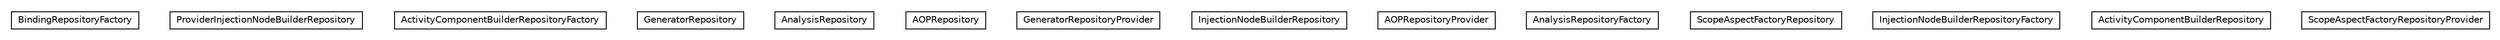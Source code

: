 #!/usr/local/bin/dot
#
# Class diagram 
# Generated by UMLGraph version 5.1 (http://www.umlgraph.org/)
#

digraph G {
	edge [fontname="Helvetica",fontsize=10,labelfontname="Helvetica",labelfontsize=10];
	node [fontname="Helvetica",fontsize=10,shape=plaintext];
	nodesep=0.25;
	ranksep=0.5;
	// org.androidtransfuse.analysis.repository.BindingRepositoryFactory
	c1585 [label=<<table title="org.androidtransfuse.analysis.repository.BindingRepositoryFactory" border="0" cellborder="1" cellspacing="0" cellpadding="2" port="p" href="./BindingRepositoryFactory.html">
		<tr><td><table border="0" cellspacing="0" cellpadding="1">
<tr><td align="center" balign="center"> BindingRepositoryFactory </td></tr>
		</table></td></tr>
		</table>>, fontname="Helvetica", fontcolor="black", fontsize=10.0];
	// org.androidtransfuse.analysis.repository.ProviderInjectionNodeBuilderRepository
	c1586 [label=<<table title="org.androidtransfuse.analysis.repository.ProviderInjectionNodeBuilderRepository" border="0" cellborder="1" cellspacing="0" cellpadding="2" port="p" href="./ProviderInjectionNodeBuilderRepository.html">
		<tr><td><table border="0" cellspacing="0" cellpadding="1">
<tr><td align="center" balign="center"> ProviderInjectionNodeBuilderRepository </td></tr>
		</table></td></tr>
		</table>>, fontname="Helvetica", fontcolor="black", fontsize=10.0];
	// org.androidtransfuse.analysis.repository.ActivityComponentBuilderRepositoryFactory
	c1587 [label=<<table title="org.androidtransfuse.analysis.repository.ActivityComponentBuilderRepositoryFactory" border="0" cellborder="1" cellspacing="0" cellpadding="2" port="p" href="./ActivityComponentBuilderRepositoryFactory.html">
		<tr><td><table border="0" cellspacing="0" cellpadding="1">
<tr><td align="center" balign="center"> ActivityComponentBuilderRepositoryFactory </td></tr>
		</table></td></tr>
		</table>>, fontname="Helvetica", fontcolor="black", fontsize=10.0];
	// org.androidtransfuse.analysis.repository.GeneratorRepository
	c1588 [label=<<table title="org.androidtransfuse.analysis.repository.GeneratorRepository" border="0" cellborder="1" cellspacing="0" cellpadding="2" port="p" href="./GeneratorRepository.html">
		<tr><td><table border="0" cellspacing="0" cellpadding="1">
<tr><td align="center" balign="center"> GeneratorRepository </td></tr>
		</table></td></tr>
		</table>>, fontname="Helvetica", fontcolor="black", fontsize=10.0];
	// org.androidtransfuse.analysis.repository.AnalysisRepository
	c1589 [label=<<table title="org.androidtransfuse.analysis.repository.AnalysisRepository" border="0" cellborder="1" cellspacing="0" cellpadding="2" port="p" href="./AnalysisRepository.html">
		<tr><td><table border="0" cellspacing="0" cellpadding="1">
<tr><td align="center" balign="center"> AnalysisRepository </td></tr>
		</table></td></tr>
		</table>>, fontname="Helvetica", fontcolor="black", fontsize=10.0];
	// org.androidtransfuse.analysis.repository.AOPRepository
	c1590 [label=<<table title="org.androidtransfuse.analysis.repository.AOPRepository" border="0" cellborder="1" cellspacing="0" cellpadding="2" port="p" href="./AOPRepository.html">
		<tr><td><table border="0" cellspacing="0" cellpadding="1">
<tr><td align="center" balign="center"> AOPRepository </td></tr>
		</table></td></tr>
		</table>>, fontname="Helvetica", fontcolor="black", fontsize=10.0];
	// org.androidtransfuse.analysis.repository.GeneratorRepositoryProvider
	c1591 [label=<<table title="org.androidtransfuse.analysis.repository.GeneratorRepositoryProvider" border="0" cellborder="1" cellspacing="0" cellpadding="2" port="p" href="./GeneratorRepositoryProvider.html">
		<tr><td><table border="0" cellspacing="0" cellpadding="1">
<tr><td align="center" balign="center"> GeneratorRepositoryProvider </td></tr>
		</table></td></tr>
		</table>>, fontname="Helvetica", fontcolor="black", fontsize=10.0];
	// org.androidtransfuse.analysis.repository.InjectionNodeBuilderRepository
	c1592 [label=<<table title="org.androidtransfuse.analysis.repository.InjectionNodeBuilderRepository" border="0" cellborder="1" cellspacing="0" cellpadding="2" port="p" href="./InjectionNodeBuilderRepository.html">
		<tr><td><table border="0" cellspacing="0" cellpadding="1">
<tr><td align="center" balign="center"> InjectionNodeBuilderRepository </td></tr>
		</table></td></tr>
		</table>>, fontname="Helvetica", fontcolor="black", fontsize=10.0];
	// org.androidtransfuse.analysis.repository.AOPRepositoryProvider
	c1593 [label=<<table title="org.androidtransfuse.analysis.repository.AOPRepositoryProvider" border="0" cellborder="1" cellspacing="0" cellpadding="2" port="p" href="./AOPRepositoryProvider.html">
		<tr><td><table border="0" cellspacing="0" cellpadding="1">
<tr><td align="center" balign="center"> AOPRepositoryProvider </td></tr>
		</table></td></tr>
		</table>>, fontname="Helvetica", fontcolor="black", fontsize=10.0];
	// org.androidtransfuse.analysis.repository.AnalysisRepositoryFactory
	c1594 [label=<<table title="org.androidtransfuse.analysis.repository.AnalysisRepositoryFactory" border="0" cellborder="1" cellspacing="0" cellpadding="2" port="p" href="./AnalysisRepositoryFactory.html">
		<tr><td><table border="0" cellspacing="0" cellpadding="1">
<tr><td align="center" balign="center"> AnalysisRepositoryFactory </td></tr>
		</table></td></tr>
		</table>>, fontname="Helvetica", fontcolor="black", fontsize=10.0];
	// org.androidtransfuse.analysis.repository.ScopeAspectFactoryRepository
	c1595 [label=<<table title="org.androidtransfuse.analysis.repository.ScopeAspectFactoryRepository" border="0" cellborder="1" cellspacing="0" cellpadding="2" port="p" href="./ScopeAspectFactoryRepository.html">
		<tr><td><table border="0" cellspacing="0" cellpadding="1">
<tr><td align="center" balign="center"> ScopeAspectFactoryRepository </td></tr>
		</table></td></tr>
		</table>>, fontname="Helvetica", fontcolor="black", fontsize=10.0];
	// org.androidtransfuse.analysis.repository.InjectionNodeBuilderRepositoryFactory
	c1596 [label=<<table title="org.androidtransfuse.analysis.repository.InjectionNodeBuilderRepositoryFactory" border="0" cellborder="1" cellspacing="0" cellpadding="2" port="p" href="./InjectionNodeBuilderRepositoryFactory.html">
		<tr><td><table border="0" cellspacing="0" cellpadding="1">
<tr><td align="center" balign="center"> InjectionNodeBuilderRepositoryFactory </td></tr>
		</table></td></tr>
		</table>>, fontname="Helvetica", fontcolor="black", fontsize=10.0];
	// org.androidtransfuse.analysis.repository.ActivityComponentBuilderRepository
	c1597 [label=<<table title="org.androidtransfuse.analysis.repository.ActivityComponentBuilderRepository" border="0" cellborder="1" cellspacing="0" cellpadding="2" port="p" href="./ActivityComponentBuilderRepository.html">
		<tr><td><table border="0" cellspacing="0" cellpadding="1">
<tr><td align="center" balign="center"> ActivityComponentBuilderRepository </td></tr>
		</table></td></tr>
		</table>>, fontname="Helvetica", fontcolor="black", fontsize=10.0];
	// org.androidtransfuse.analysis.repository.ScopeAspectFactoryRepositoryProvider
	c1598 [label=<<table title="org.androidtransfuse.analysis.repository.ScopeAspectFactoryRepositoryProvider" border="0" cellborder="1" cellspacing="0" cellpadding="2" port="p" href="./ScopeAspectFactoryRepositoryProvider.html">
		<tr><td><table border="0" cellspacing="0" cellpadding="1">
<tr><td align="center" balign="center"> ScopeAspectFactoryRepositoryProvider </td></tr>
		</table></td></tr>
		</table>>, fontname="Helvetica", fontcolor="black", fontsize=10.0];
}

